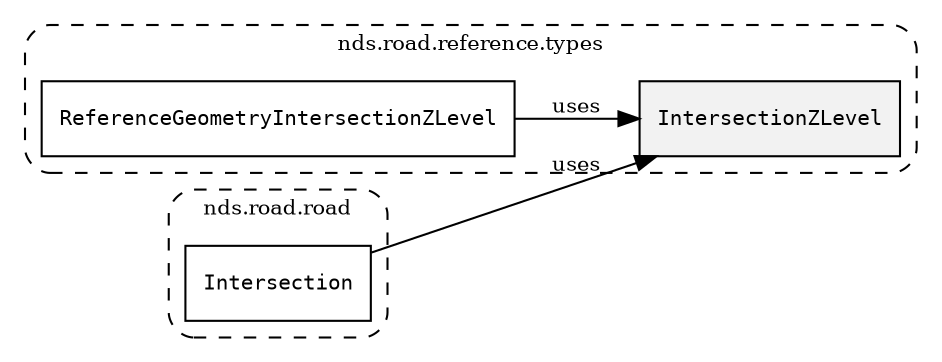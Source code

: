 /**
 * This dot file creates symbol collaboration diagram for IntersectionZLevel.
 */
digraph ZSERIO
{
    node [shape=box, fontsize=10];
    rankdir="LR";
    fontsize=10;
    tooltip="IntersectionZLevel collaboration diagram";

    subgraph "cluster_nds.road.reference.types"
    {
        style="dashed, rounded";
        label="nds.road.reference.types";
        tooltip="Package nds.road.reference.types";
        href="../../../content/packages/nds.road.reference.types.html#Package-nds-road-reference-types";
        target="_parent";

        "IntersectionZLevel" [style="filled", fillcolor="#0000000D", target="_parent", label=<<font face="monospace"><table align="center" border="0" cellspacing="0" cellpadding="0"><tr><td href="../../../content/packages/nds.road.reference.types.html#Subtype-IntersectionZLevel" title="Subtype defined in nds.road.reference.types">IntersectionZLevel</td></tr></table></font>>];
        "ReferenceGeometryIntersectionZLevel" [target="_parent", label=<<font face="monospace"><table align="center" border="0" cellspacing="0" cellpadding="0"><tr><td href="../../../content/packages/nds.road.reference.types.html#Structure-ReferenceGeometryIntersectionZLevel" title="Structure defined in nds.road.reference.types">ReferenceGeometryIntersectionZLevel</td></tr></table></font>>];
    }

    subgraph "cluster_nds.road.road"
    {
        style="dashed, rounded";
        label="nds.road.road";
        tooltip="Package nds.road.road";
        href="../../../content/packages/nds.road.road.html#Package-nds-road-road";
        target="_parent";

        "Intersection" [target="_parent", label=<<font face="monospace"><table align="center" border="0" cellspacing="0" cellpadding="0"><tr><td href="../../../content/packages/nds.road.road.html#Structure-Intersection" title="Structure defined in nds.road.road">Intersection</td></tr></table></font>>];
    }

    "ReferenceGeometryIntersectionZLevel" -> "IntersectionZLevel" [label="uses", fontsize=10];
    "Intersection" -> "IntersectionZLevel" [label="uses", fontsize=10];
}

